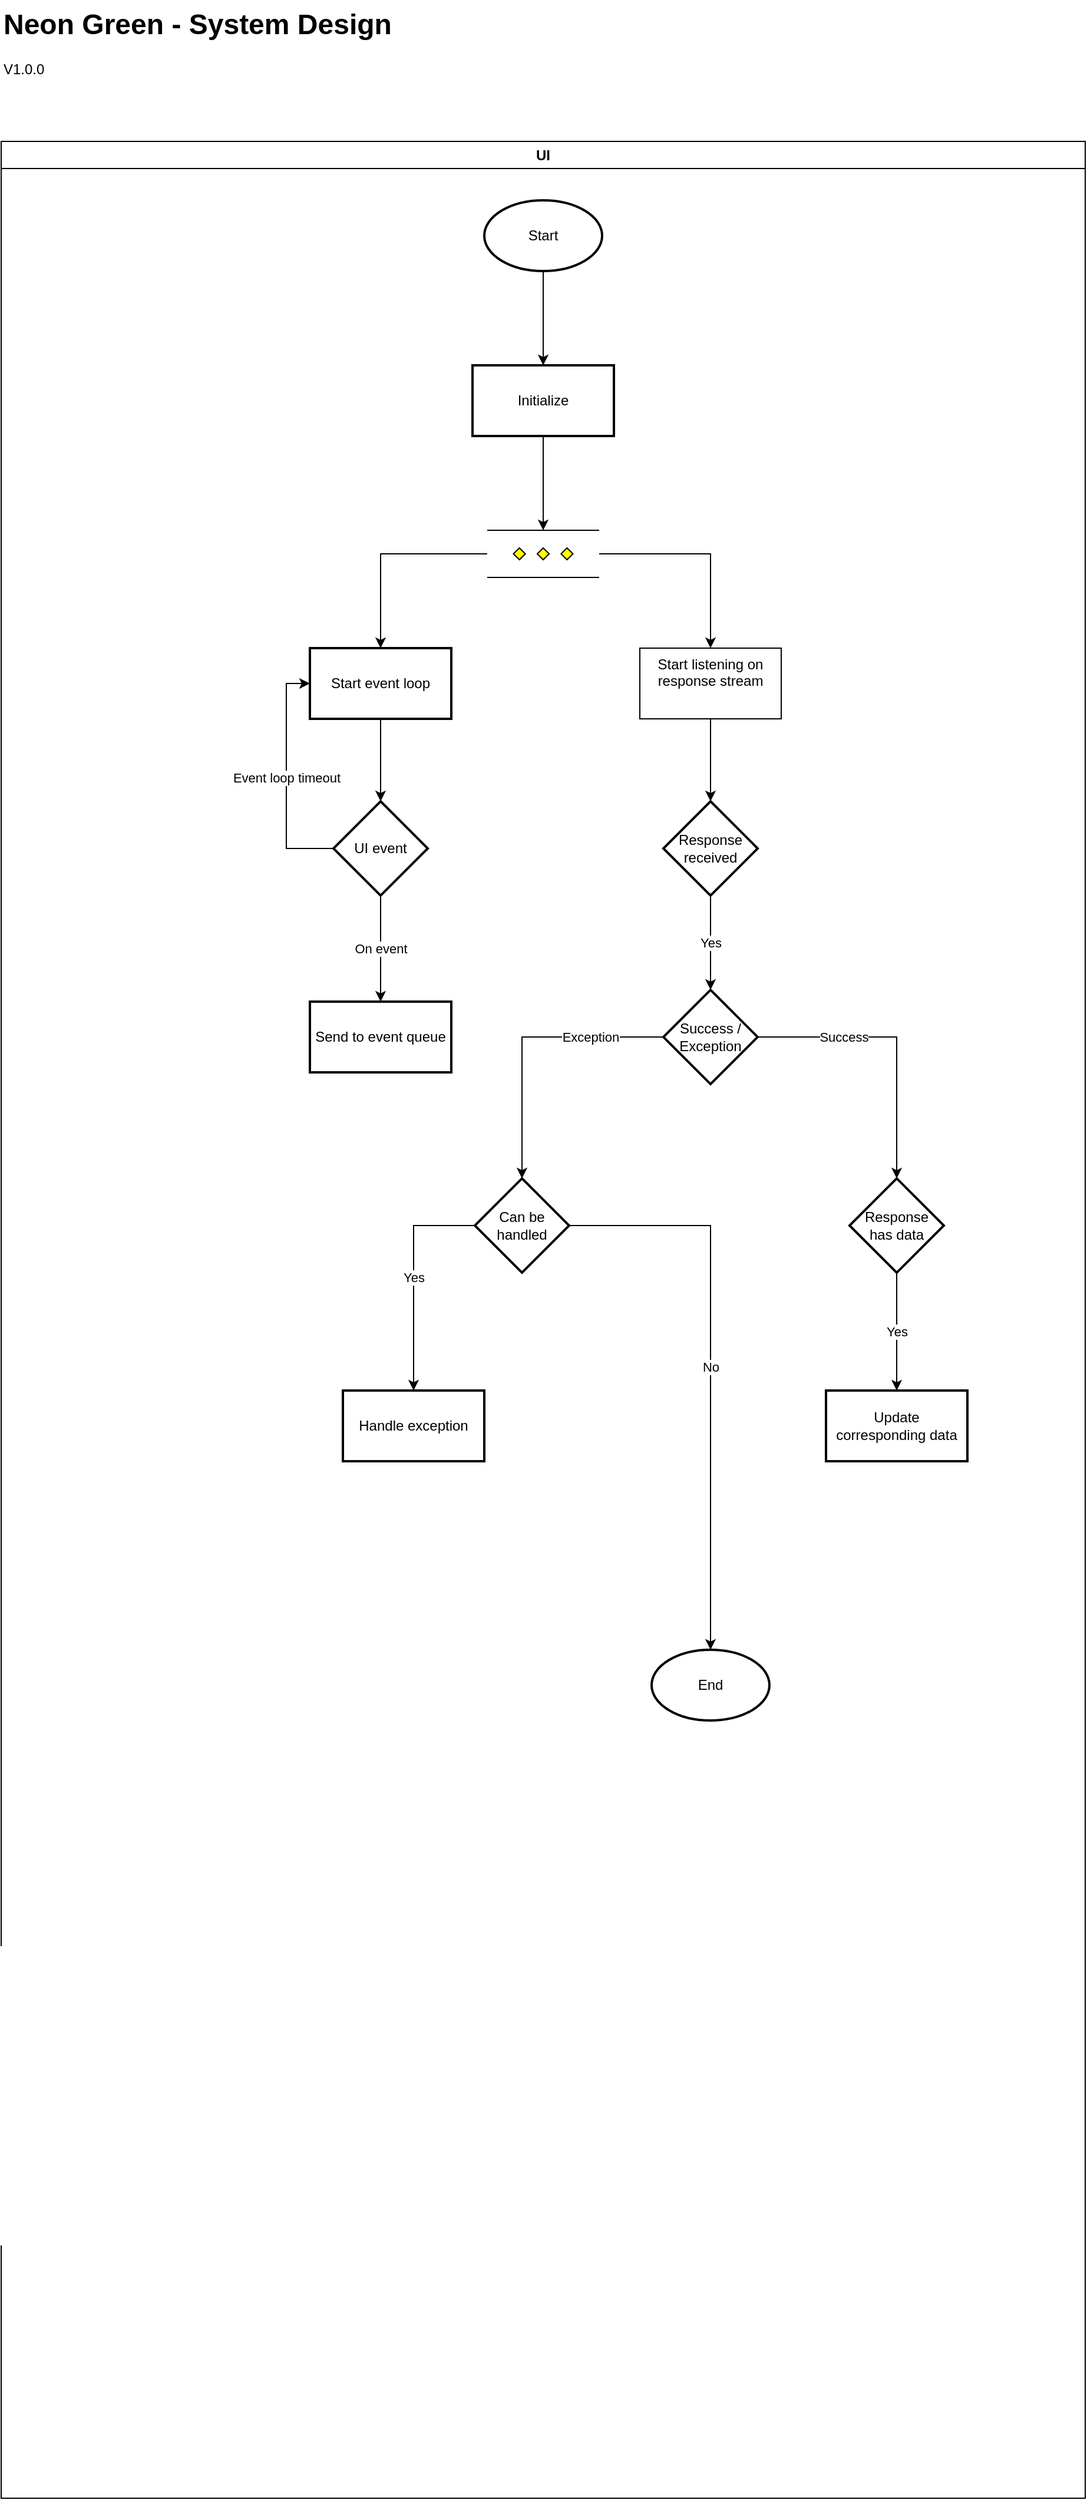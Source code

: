 <mxfile version="24.5.3" type="device">
  <diagram name="Page-1" id="JU3krJKhT9ZtQ7vopPuI">
    <mxGraphModel dx="925" dy="539" grid="1" gridSize="10" guides="1" tooltips="1" connect="1" arrows="1" fold="1" page="1" pageScale="1" pageWidth="4681" pageHeight="3300" math="0" shadow="0">
      <root>
        <mxCell id="0" />
        <mxCell id="1" parent="0" />
        <mxCell id="R-EO5cI4YdtMJK3iw7i_-19" value="UI" style="swimlane;whiteSpace=wrap;html=1;" parent="1" vertex="1">
          <mxGeometry x="40" y="160" width="920" height="2000" as="geometry" />
        </mxCell>
        <mxCell id="rI-BOVoK5T3EWPuvhJmg-2" value="" style="edgeStyle=orthogonalEdgeStyle;rounded=0;orthogonalLoop=1;jettySize=auto;html=1;" parent="R-EO5cI4YdtMJK3iw7i_-19" source="R-EO5cI4YdtMJK3iw7i_-20" target="rI-BOVoK5T3EWPuvhJmg-1" edge="1">
          <mxGeometry relative="1" as="geometry" />
        </mxCell>
        <mxCell id="R-EO5cI4YdtMJK3iw7i_-20" value="Start" style="strokeWidth=2;html=1;shape=mxgraph.flowchart.start_1;whiteSpace=wrap;" parent="R-EO5cI4YdtMJK3iw7i_-19" vertex="1">
          <mxGeometry x="410" y="50" width="100" height="60" as="geometry" />
        </mxCell>
        <mxCell id="rI-BOVoK5T3EWPuvhJmg-1" value="Initialize" style="whiteSpace=wrap;html=1;strokeWidth=2;" parent="R-EO5cI4YdtMJK3iw7i_-19" vertex="1">
          <mxGeometry x="400" y="190" width="120" height="60" as="geometry" />
        </mxCell>
        <mxCell id="rI-BOVoK5T3EWPuvhJmg-9" value="" style="edgeStyle=orthogonalEdgeStyle;rounded=0;orthogonalLoop=1;jettySize=auto;html=1;" parent="R-EO5cI4YdtMJK3iw7i_-19" source="rI-BOVoK5T3EWPuvhJmg-3" target="rI-BOVoK5T3EWPuvhJmg-8" edge="1">
          <mxGeometry relative="1" as="geometry" />
        </mxCell>
        <mxCell id="rI-BOVoK5T3EWPuvhJmg-3" value="Start event loop" style="whiteSpace=wrap;html=1;strokeWidth=2;" parent="R-EO5cI4YdtMJK3iw7i_-19" vertex="1">
          <mxGeometry x="262" y="430" width="120" height="60" as="geometry" />
        </mxCell>
        <mxCell id="rI-BOVoK5T3EWPuvhJmg-10" value="Event loop timeout" style="edgeStyle=orthogonalEdgeStyle;rounded=0;orthogonalLoop=1;jettySize=auto;html=1;entryX=0;entryY=0.5;entryDx=0;entryDy=0;exitX=0;exitY=0.5;exitDx=0;exitDy=0;" parent="R-EO5cI4YdtMJK3iw7i_-19" source="rI-BOVoK5T3EWPuvhJmg-8" target="rI-BOVoK5T3EWPuvhJmg-3" edge="1">
          <mxGeometry relative="1" as="geometry" />
        </mxCell>
        <mxCell id="rI-BOVoK5T3EWPuvhJmg-14" value="On event" style="edgeStyle=orthogonalEdgeStyle;rounded=0;orthogonalLoop=1;jettySize=auto;html=1;" parent="R-EO5cI4YdtMJK3iw7i_-19" source="rI-BOVoK5T3EWPuvhJmg-8" target="rI-BOVoK5T3EWPuvhJmg-13" edge="1">
          <mxGeometry relative="1" as="geometry" />
        </mxCell>
        <mxCell id="rI-BOVoK5T3EWPuvhJmg-8" value="UI event" style="rhombus;whiteSpace=wrap;html=1;strokeWidth=2;" parent="R-EO5cI4YdtMJK3iw7i_-19" vertex="1">
          <mxGeometry x="282" y="560" width="80" height="80" as="geometry" />
        </mxCell>
        <mxCell id="rI-BOVoK5T3EWPuvhJmg-13" value="Send to event queue" style="whiteSpace=wrap;html=1;strokeWidth=2;" parent="R-EO5cI4YdtMJK3iw7i_-19" vertex="1">
          <mxGeometry x="262" y="730" width="120" height="60" as="geometry" />
        </mxCell>
        <mxCell id="5XnL2b40NuDeoLcBDelm-6" value="Yes" style="edgeStyle=orthogonalEdgeStyle;rounded=0;orthogonalLoop=1;jettySize=auto;html=1;" parent="R-EO5cI4YdtMJK3iw7i_-19" source="5XnL2b40NuDeoLcBDelm-1" target="5XnL2b40NuDeoLcBDelm-5" edge="1">
          <mxGeometry relative="1" as="geometry" />
        </mxCell>
        <mxCell id="5XnL2b40NuDeoLcBDelm-1" value="Response received" style="rhombus;whiteSpace=wrap;html=1;strokeWidth=2;" parent="R-EO5cI4YdtMJK3iw7i_-19" vertex="1">
          <mxGeometry x="562" y="560" width="80" height="80" as="geometry" />
        </mxCell>
        <mxCell id="5XnL2b40NuDeoLcBDelm-10" value="" style="edgeStyle=orthogonalEdgeStyle;rounded=0;orthogonalLoop=1;jettySize=auto;html=1;exitX=1;exitY=0.5;exitDx=0;exitDy=0;" parent="R-EO5cI4YdtMJK3iw7i_-19" source="5XnL2b40NuDeoLcBDelm-5" target="5XnL2b40NuDeoLcBDelm-9" edge="1">
          <mxGeometry relative="1" as="geometry" />
        </mxCell>
        <mxCell id="5XnL2b40NuDeoLcBDelm-11" value="Success" style="edgeLabel;html=1;align=center;verticalAlign=middle;resizable=0;points=[];" parent="5XnL2b40NuDeoLcBDelm-10" vertex="1" connectable="0">
          <mxGeometry x="-0.39" y="-1" relative="1" as="geometry">
            <mxPoint y="-1" as="offset" />
          </mxGeometry>
        </mxCell>
        <mxCell id="5XnL2b40NuDeoLcBDelm-19" value="Exception" style="edgeStyle=orthogonalEdgeStyle;rounded=0;orthogonalLoop=1;jettySize=auto;html=1;" parent="R-EO5cI4YdtMJK3iw7i_-19" source="5XnL2b40NuDeoLcBDelm-5" target="5XnL2b40NuDeoLcBDelm-18" edge="1">
          <mxGeometry x="-0.483" relative="1" as="geometry">
            <mxPoint as="offset" />
          </mxGeometry>
        </mxCell>
        <mxCell id="5XnL2b40NuDeoLcBDelm-5" value="Success / Exception" style="rhombus;whiteSpace=wrap;html=1;strokeWidth=2;" parent="R-EO5cI4YdtMJK3iw7i_-19" vertex="1">
          <mxGeometry x="562" y="720" width="80" height="80" as="geometry" />
        </mxCell>
        <mxCell id="5XnL2b40NuDeoLcBDelm-30" value="Yes" style="edgeStyle=orthogonalEdgeStyle;rounded=0;orthogonalLoop=1;jettySize=auto;html=1;" parent="R-EO5cI4YdtMJK3iw7i_-19" source="5XnL2b40NuDeoLcBDelm-9" target="5XnL2b40NuDeoLcBDelm-29" edge="1">
          <mxGeometry relative="1" as="geometry" />
        </mxCell>
        <mxCell id="5XnL2b40NuDeoLcBDelm-9" value="Response&lt;div&gt;has data&lt;/div&gt;" style="rhombus;whiteSpace=wrap;html=1;strokeWidth=2;" parent="R-EO5cI4YdtMJK3iw7i_-19" vertex="1">
          <mxGeometry x="720" y="880" width="80" height="80" as="geometry" />
        </mxCell>
        <mxCell id="5XnL2b40NuDeoLcBDelm-22" value="Yes" style="edgeStyle=orthogonalEdgeStyle;rounded=0;orthogonalLoop=1;jettySize=auto;html=1;exitX=0;exitY=0.5;exitDx=0;exitDy=0;" parent="R-EO5cI4YdtMJK3iw7i_-19" source="5XnL2b40NuDeoLcBDelm-18" target="5XnL2b40NuDeoLcBDelm-21" edge="1">
          <mxGeometry relative="1" as="geometry" />
        </mxCell>
        <mxCell id="5XnL2b40NuDeoLcBDelm-24" value="No" style="edgeStyle=orthogonalEdgeStyle;rounded=0;orthogonalLoop=1;jettySize=auto;html=1;exitX=1;exitY=0.5;exitDx=0;exitDy=0;entryX=0.5;entryY=0;entryDx=0;entryDy=0;entryPerimeter=0;" parent="R-EO5cI4YdtMJK3iw7i_-19" source="5XnL2b40NuDeoLcBDelm-18" target="5XnL2b40NuDeoLcBDelm-31" edge="1">
          <mxGeometry relative="1" as="geometry">
            <mxPoint x="520" y="1060" as="targetPoint" />
          </mxGeometry>
        </mxCell>
        <mxCell id="5XnL2b40NuDeoLcBDelm-18" value="Can be handled" style="rhombus;whiteSpace=wrap;html=1;strokeWidth=2;" parent="R-EO5cI4YdtMJK3iw7i_-19" vertex="1">
          <mxGeometry x="402" y="880" width="80" height="80" as="geometry" />
        </mxCell>
        <mxCell id="5XnL2b40NuDeoLcBDelm-21" value="Handle exception" style="whiteSpace=wrap;html=1;strokeWidth=2;" parent="R-EO5cI4YdtMJK3iw7i_-19" vertex="1">
          <mxGeometry x="290" y="1060" width="120" height="60" as="geometry" />
        </mxCell>
        <mxCell id="5XnL2b40NuDeoLcBDelm-29" value="Update corresponding data" style="whiteSpace=wrap;html=1;strokeWidth=2;" parent="R-EO5cI4YdtMJK3iw7i_-19" vertex="1">
          <mxGeometry x="700" y="1060" width="120" height="60" as="geometry" />
        </mxCell>
        <mxCell id="5XnL2b40NuDeoLcBDelm-31" value="End" style="strokeWidth=2;html=1;shape=mxgraph.flowchart.start_1;whiteSpace=wrap;" parent="R-EO5cI4YdtMJK3iw7i_-19" vertex="1">
          <mxGeometry x="552" y="1280" width="100" height="60" as="geometry" />
        </mxCell>
        <mxCell id="ovHSqA4lr5sqe1D6FVQ3-4" style="edgeStyle=orthogonalEdgeStyle;rounded=0;orthogonalLoop=1;jettySize=auto;html=1;exitX=0;exitY=0.5;exitDx=0;exitDy=0;exitPerimeter=0;entryX=0.5;entryY=0;entryDx=0;entryDy=0;" parent="R-EO5cI4YdtMJK3iw7i_-19" source="ovHSqA4lr5sqe1D6FVQ3-1" target="rI-BOVoK5T3EWPuvhJmg-3" edge="1">
          <mxGeometry relative="1" as="geometry" />
        </mxCell>
        <mxCell id="ovHSqA4lr5sqe1D6FVQ3-6" value="" style="edgeStyle=orthogonalEdgeStyle;rounded=0;orthogonalLoop=1;jettySize=auto;html=1;" parent="R-EO5cI4YdtMJK3iw7i_-19" source="ovHSqA4lr5sqe1D6FVQ3-1" target="ovHSqA4lr5sqe1D6FVQ3-5" edge="1">
          <mxGeometry relative="1" as="geometry" />
        </mxCell>
        <mxCell id="ovHSqA4lr5sqe1D6FVQ3-1" value="" style="verticalLabelPosition=bottom;verticalAlign=top;html=1;shape=mxgraph.flowchart.parallel_mode;pointerEvents=1" parent="R-EO5cI4YdtMJK3iw7i_-19" vertex="1">
          <mxGeometry x="412.5" y="330" width="95" height="40" as="geometry" />
        </mxCell>
        <mxCell id="ovHSqA4lr5sqe1D6FVQ3-3" style="edgeStyle=orthogonalEdgeStyle;rounded=0;orthogonalLoop=1;jettySize=auto;html=1;exitX=0.5;exitY=1;exitDx=0;exitDy=0;entryX=0.5;entryY=0;entryDx=0;entryDy=0;entryPerimeter=0;" parent="R-EO5cI4YdtMJK3iw7i_-19" source="rI-BOVoK5T3EWPuvhJmg-1" target="ovHSqA4lr5sqe1D6FVQ3-1" edge="1">
          <mxGeometry relative="1" as="geometry" />
        </mxCell>
        <mxCell id="ovHSqA4lr5sqe1D6FVQ3-7" style="edgeStyle=orthogonalEdgeStyle;rounded=0;orthogonalLoop=1;jettySize=auto;html=1;exitX=0.5;exitY=1;exitDx=0;exitDy=0;entryX=0.5;entryY=0;entryDx=0;entryDy=0;" parent="R-EO5cI4YdtMJK3iw7i_-19" source="ovHSqA4lr5sqe1D6FVQ3-5" target="5XnL2b40NuDeoLcBDelm-1" edge="1">
          <mxGeometry relative="1" as="geometry" />
        </mxCell>
        <mxCell id="ovHSqA4lr5sqe1D6FVQ3-5" value="Start listening on response stream" style="whiteSpace=wrap;html=1;verticalAlign=top;pointerEvents=1;" parent="R-EO5cI4YdtMJK3iw7i_-19" vertex="1">
          <mxGeometry x="542" y="430" width="120" height="60" as="geometry" />
        </mxCell>
        <mxCell id="WWi6EuzjvW1Upg3IcKeB-1" value="&lt;h1 style=&quot;margin-top: 0px;&quot;&gt;Neon Green - System Design&lt;/h1&gt;&lt;p&gt;V1.0.0&lt;/p&gt;" style="text;html=1;whiteSpace=wrap;overflow=hidden;rounded=0;" vertex="1" parent="1">
          <mxGeometry x="40" y="40" width="360" height="80" as="geometry" />
        </mxCell>
      </root>
    </mxGraphModel>
  </diagram>
</mxfile>
